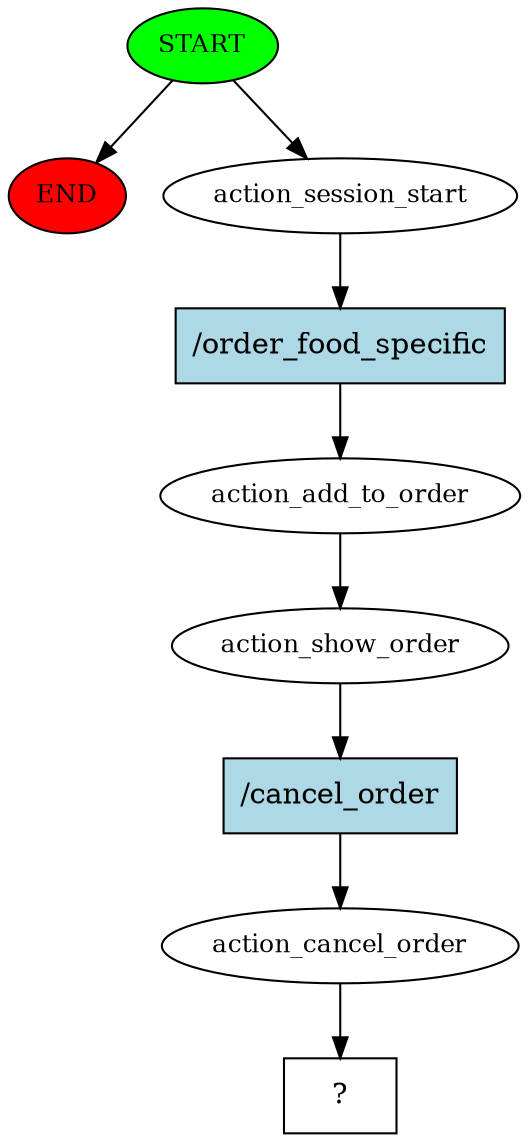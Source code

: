 digraph  {
0 [class="start active", fillcolor=green, fontsize=12, label=START, style=filled];
"-1" [class=end, fillcolor=red, fontsize=12, label=END, style=filled];
1 [class=active, fontsize=12, label=action_session_start];
2 [class=active, fontsize=12, label=action_add_to_order];
3 [class=active, fontsize=12, label=action_show_order];
4 [class=active, fontsize=12, label=action_cancel_order];
5 [class="intent dashed active", label="  ?  ", shape=rect];
6 [class="intent active", fillcolor=lightblue, label="/order_food_specific", shape=rect, style=filled];
7 [class="intent active", fillcolor=lightblue, label="/cancel_order", shape=rect, style=filled];
0 -> "-1"  [class="", key=NONE, label=""];
0 -> 1  [class=active, key=NONE, label=""];
1 -> 6  [class=active, key=0];
2 -> 3  [class=active, key=NONE, label=""];
3 -> 7  [class=active, key=0];
4 -> 5  [class=active, key=NONE, label=""];
6 -> 2  [class=active, key=0];
7 -> 4  [class=active, key=0];
}
